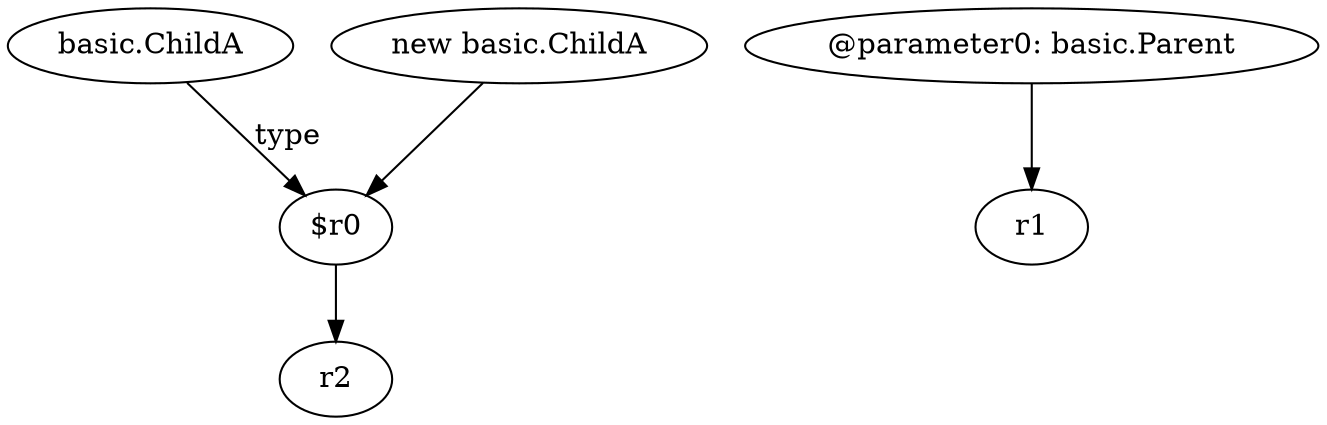 digraph g {
0[label="basic.ChildA"]
1[label="$r0"]
0->1[label="type"]
2[label="new basic.ChildA"]
2->1[label=""]
3[label="r2"]
1->3[label=""]
4[label="@parameter0: basic.Parent"]
5[label="r1"]
4->5[label=""]
}